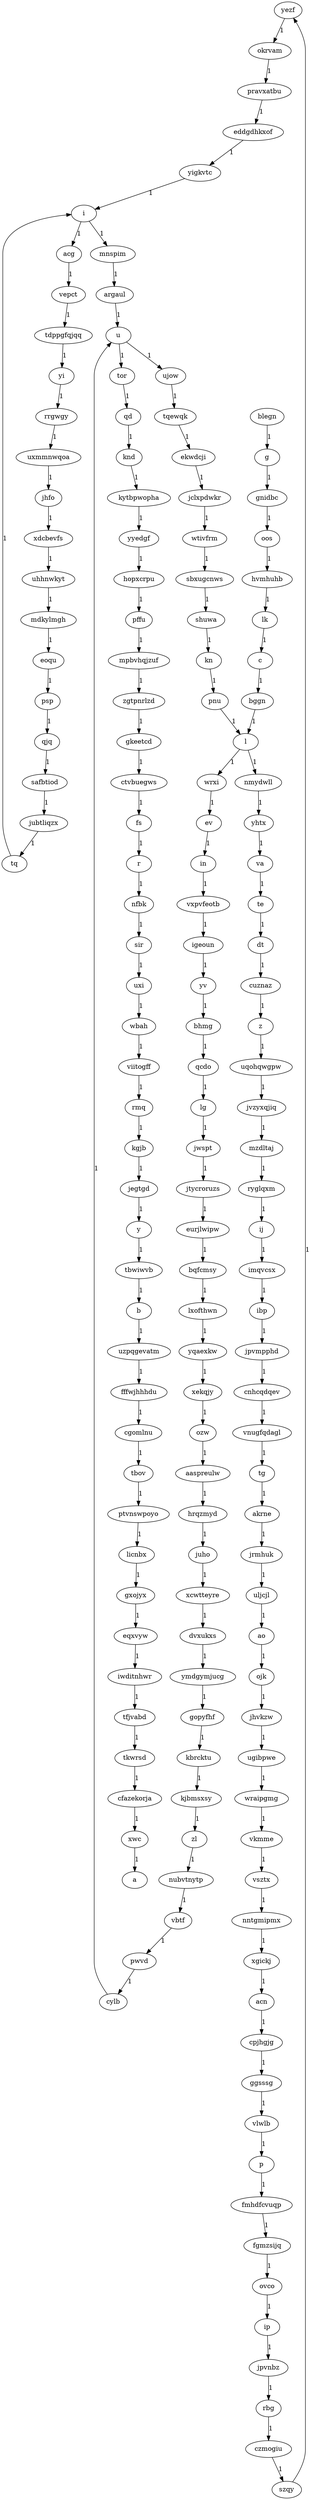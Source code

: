 digraph G {
yezf -> okrvam [label=1]
gnidbc -> oos [label=1]
yqaexkw -> xekqjy [label=1]
bqfcmsy -> lxofthwn [label=1]
wbah -> viitogff [label=1]
vlwlb -> p [label=1]
lxofthwn -> yqaexkw [label=1]
xdcbevfs -> uhhnwkyt [label=1]
ujow -> tqewqk [label=1]
mpbvhqjzuf -> zgtpnrlzd [label=1]
tfjvabd -> tkwrsd [label=1]
fgmzsijq -> ovco [label=1]
shuwa -> kn [label=1]
yi -> rrgwgy [label=1]
aaspreulw -> hrqzmyd [label=1]
tqewqk -> ekwdcji [label=1]
qd -> knd [label=1]
uqohqwgpw -> jvzyxqjiq [label=1]
blegn -> g [label=1]
vsztx -> nntgmipmx [label=1]
jpvnbz -> rbg [label=1]
tdppgfqjqq -> yi [label=1]
yv -> bhmg [label=1]
cnhcqdqev -> vnugfqdagl [label=1]
wraipgmg -> vkmme [label=1]
ij -> imqvcsx [label=1]
jhvkzw -> ugibpwe [label=1]
in -> vxpvfeotb [label=1]
xekqjy -> ozw [label=1]
mnspim -> argaul [label=1]
gkeetcd -> ctvbuegws [label=1]
ip -> jpvnbz [label=1]
hrqzmyd -> juho [label=1]
uxi -> wbah [label=1]
ekwdcji -> jclxpdwkr [label=1]
qcdo -> lg [label=1]
vbtf -> pwvd [label=1]
nmydwll -> yhtx [label=1]
dvxukxs -> ymdgymjucg [label=1]
yigkvtc -> i [label=1]
ao -> ojk [label=1]
ggsssg -> vlwlb [label=1]
zl -> nubvtnytp [label=1]
nfbk -> sir [label=1]
rbg -> czmogiu [label=1]
pnu -> l [label=1]
gxojyx -> eqxvyw [label=1]
wrxi -> ev [label=1]
gopyfhf -> kbrcktu [label=1]
sbxugcnws -> shuwa [label=1]
vkmme -> vsztx [label=1]
cylb -> u [label=1]
xwc -> a [label=1]
cuznaz -> z [label=1]
jwspt -> jtycroruzs [label=1]
ymdgymjucg -> gopyfhf [label=1]
viitogff -> rmq [label=1]
vxpvfeotb -> igeoun [label=1]
bhmg -> qcdo [label=1]
ctvbuegws -> fs [label=1]
tor -> qd [label=1]
iwditnhwr -> tfjvabd [label=1]
argaul -> u [label=1]
knd -> kytbpwopha [label=1]
eoqu -> psp [label=1]
mzdltaj -> ryglqxm [label=1]
jubtliqzx -> tq [label=1]
zgtpnrlzd -> gkeetcd [label=1]
b -> uzpqgevatm [label=1]
c -> bggn [label=1]
kn -> pnu [label=1]
g -> gnidbc [label=1]
uhhnwkyt -> mdkylmgh [label=1]
kytbpwopha -> yyedgf [label=1]
i -> acg [label=1]
i -> mnspim [label=1]
l -> nmydwll [label=1]
l -> wrxi [label=1]
tkwrsd -> cfazekorja [label=1]
p -> fmhdfcvuqp [label=1]
pravxatbu -> eddgdhkxof [label=1]
te -> dt [label=1]
pffu -> mpbvhqjzuf [label=1]
hvmhuhb -> lk [label=1]
r -> nfbk [label=1]
tg -> akrne [label=1]
vnugfqdagl -> tg [label=1]
u -> tor [label=1]
u -> ujow [label=1]
ibp -> jpvmpphd [label=1]
qjq -> safbtiod [label=1]
y -> tbwiwvb [label=1]
z -> uqohqwgpw [label=1]
lg -> jwspt [label=1]
vepct -> tdppgfqjqq [label=1]
tq -> i [label=1]
lk -> c [label=1]
jpvmpphd -> cnhcqdqev [label=1]
eqxvyw -> iwditnhwr [label=1]
acg -> vepct [label=1]
yyedgf -> hopxcrpu [label=1]
acn -> cpjhgjg [label=1]
kbrcktu -> kjbmsxsy [label=1]
dt -> cuznaz [label=1]
oos -> hvmhuhb [label=1]
fmhdfcvuqp -> fgmzsijq [label=1]
kjbmsxsy -> zl [label=1]
rmq -> kgjb [label=1]
uljcjl -> ao [label=1]
safbtiod -> jubtliqzx [label=1]
juho -> xcwtteyre [label=1]
mdkylmgh -> eoqu [label=1]
kgjb -> jegtgd [label=1]
ovco -> ip [label=1]
eurjlwipw -> bqfcmsy [label=1]
cgomlnu -> tbov [label=1]
va -> te [label=1]
ptvnswpoyo -> licnbx [label=1]
fffwjhhhdu -> cgomlnu [label=1]
ev -> in [label=1]
hopxcrpu -> pffu [label=1]
akrne -> jrmhuk [label=1]
czmogiu -> szqy [label=1]
eddgdhkxof -> yigkvtc [label=1]
jhfo -> xdcbevfs [label=1]
cpjhgjg -> ggsssg [label=1]
licnbx -> gxojyx [label=1]
imqvcsx -> ibp [label=1]
ugibpwe -> wraipgmg [label=1]
pwvd -> cylb [label=1]
bggn -> l [label=1]
xgickj -> acn [label=1]
psp -> qjq [label=1]
fs -> r [label=1]
okrvam -> pravxatbu [label=1]
uxmmnwqoa -> jhfo [label=1]
nntgmipmx -> xgickj [label=1]
rrgwgy -> uxmmnwqoa [label=1]
sir -> uxi [label=1]
wtivfrm -> sbxugcnws [label=1]
xcwtteyre -> dvxukxs [label=1]
jrmhuk -> uljcjl [label=1]
tbov -> ptvnswpoyo [label=1]
jegtgd -> y [label=1]
ryglqxm -> ij [label=1]
igeoun -> yv [label=1]
nubvtnytp -> vbtf [label=1]
yhtx -> va [label=1]
jvzyxqjiq -> mzdltaj [label=1]
ozw -> aaspreulw [label=1]
jclxpdwkr -> wtivfrm [label=1]
tbwiwvb -> b [label=1]
ojk -> jhvkzw [label=1]
jtycroruzs -> eurjlwipw [label=1]
uzpqgevatm -> fffwjhhhdu [label=1]
szqy -> yezf [label=1]
cfazekorja -> xwc [label=1]
}
